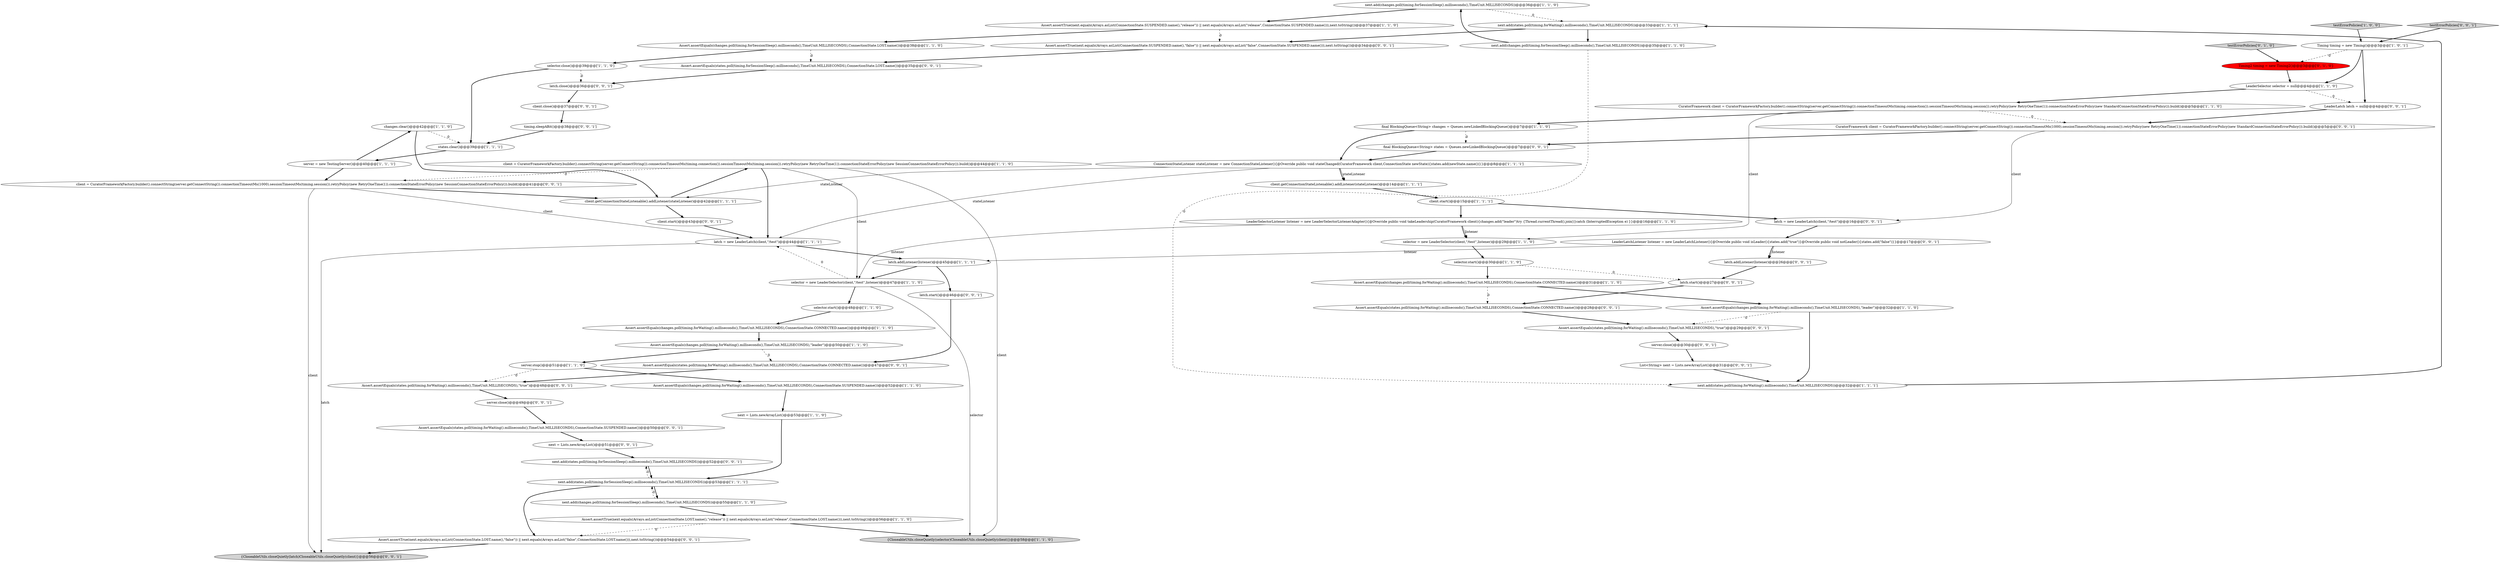 digraph {
4 [style = filled, label = "selector.start()@@@48@@@['1', '1', '0']", fillcolor = white, shape = ellipse image = "AAA0AAABBB1BBB"];
11 [style = filled, label = "states.clear()@@@39@@@['1', '1', '1']", fillcolor = white, shape = ellipse image = "AAA0AAABBB1BBB"];
7 [style = filled, label = "testErrorPolicies['1', '0', '0']", fillcolor = lightgray, shape = diamond image = "AAA0AAABBB1BBB"];
14 [style = filled, label = "next.add(changes.poll(timing.forSessionSleep().milliseconds(),TimeUnit.MILLISECONDS))@@@55@@@['1', '1', '0']", fillcolor = white, shape = ellipse image = "AAA0AAABBB1BBB"];
10 [style = filled, label = "selector = new LeaderSelector(client,\"/test\",listener)@@@29@@@['1', '1', '0']", fillcolor = white, shape = ellipse image = "AAA0AAABBB1BBB"];
26 [style = filled, label = "changes.clear()@@@42@@@['1', '1', '0']", fillcolor = white, shape = ellipse image = "AAA0AAABBB1BBB"];
29 [style = filled, label = "next.add(changes.poll(timing.forSessionSleep().milliseconds(),TimeUnit.MILLISECONDS))@@@35@@@['1', '1', '0']", fillcolor = white, shape = ellipse image = "AAA0AAABBB1BBB"];
41 [style = filled, label = "Assert.assertTrue(next.equals(Arrays.asList(ConnectionState.SUSPENDED.name(),\"false\")) || next.equals(Arrays.asList(\"false\",ConnectionState.SUSPENDED.name())),next.toString())@@@34@@@['0', '0', '1']", fillcolor = white, shape = ellipse image = "AAA0AAABBB3BBB"];
44 [style = filled, label = "Assert.assertEquals(states.poll(timing.forSessionSleep().milliseconds(),TimeUnit.MILLISECONDS),ConnectionState.LOST.name())@@@35@@@['0', '0', '1']", fillcolor = white, shape = ellipse image = "AAA0AAABBB3BBB"];
25 [style = filled, label = "latch = new LeaderLatch(client,\"/test\")@@@44@@@['1', '1', '1']", fillcolor = white, shape = ellipse image = "AAA0AAABBB1BBB"];
37 [style = filled, label = "Assert.assertEquals(changes.poll(timing.forSessionSleep().milliseconds(),TimeUnit.MILLISECONDS),ConnectionState.LOST.name())@@@38@@@['1', '1', '0']", fillcolor = white, shape = ellipse image = "AAA0AAABBB1BBB"];
48 [style = filled, label = "latch.start()@@@27@@@['0', '0', '1']", fillcolor = white, shape = ellipse image = "AAA0AAABBB3BBB"];
40 [style = filled, label = "Assert.assertEquals(states.poll(timing.forWaiting().milliseconds(),TimeUnit.MILLISECONDS),ConnectionState.CONNECTED.name())@@@28@@@['0', '0', '1']", fillcolor = white, shape = ellipse image = "AAA0AAABBB3BBB"];
33 [style = filled, label = "next = Lists.newArrayList()@@@53@@@['1', '1', '0']", fillcolor = white, shape = ellipse image = "AAA0AAABBB1BBB"];
38 [style = filled, label = "testErrorPolicies['0', '1', '0']", fillcolor = lightgray, shape = diamond image = "AAA0AAABBB2BBB"];
50 [style = filled, label = "latch.addListener(listener)@@@26@@@['0', '0', '1']", fillcolor = white, shape = ellipse image = "AAA0AAABBB3BBB"];
36 [style = filled, label = "server = new TestingServer()@@@40@@@['1', '1', '1']", fillcolor = white, shape = ellipse image = "AAA0AAABBB1BBB"];
39 [style = filled, label = "Timing2 timing = new Timing2()@@@3@@@['0', '1', '0']", fillcolor = red, shape = ellipse image = "AAA1AAABBB2BBB"];
16 [style = filled, label = "next.add(states.poll(timing.forSessionSleep().milliseconds(),TimeUnit.MILLISECONDS))@@@53@@@['1', '1', '1']", fillcolor = white, shape = ellipse image = "AAA0AAABBB1BBB"];
61 [style = filled, label = "client.start()@@@43@@@['0', '0', '1']", fillcolor = white, shape = ellipse image = "AAA0AAABBB3BBB"];
46 [style = filled, label = "server.close()@@@49@@@['0', '0', '1']", fillcolor = white, shape = ellipse image = "AAA0AAABBB3BBB"];
49 [style = filled, label = "next = Lists.newArrayList()@@@51@@@['0', '0', '1']", fillcolor = white, shape = ellipse image = "AAA0AAABBB3BBB"];
18 [style = filled, label = "ConnectionStateListener stateListener = new ConnectionStateListener(){@Override public void stateChanged(CuratorFramework client,ConnectionState newState){states.add(newState.name())}}@@@8@@@['1', '1', '1']", fillcolor = white, shape = ellipse image = "AAA0AAABBB1BBB"];
55 [style = filled, label = "LeaderLatchListener listener = new LeaderLatchListener(){@Override public void isLeader(){states.add(\"true\")}@Override public void notLeader(){states.add(\"false\")}}@@@17@@@['0', '0', '1']", fillcolor = white, shape = ellipse image = "AAA0AAABBB3BBB"];
66 [style = filled, label = "final BlockingQueue<String> states = Queues.newLinkedBlockingQueue()@@@7@@@['0', '0', '1']", fillcolor = white, shape = ellipse image = "AAA0AAABBB3BBB"];
43 [style = filled, label = "latch = new LeaderLatch(client,\"/test\")@@@16@@@['0', '0', '1']", fillcolor = white, shape = ellipse image = "AAA0AAABBB3BBB"];
0 [style = filled, label = "Timing timing = new Timing()@@@3@@@['1', '0', '1']", fillcolor = white, shape = ellipse image = "AAA0AAABBB1BBB"];
1 [style = filled, label = "CuratorFramework client = CuratorFrameworkFactory.builder().connectString(server.getConnectString()).connectionTimeoutMs(timing.connection()).sessionTimeoutMs(timing.session()).retryPolicy(new RetryOneTime(1)).connectionStateErrorPolicy(new StandardConnectionStateErrorPolicy()).build()@@@5@@@['1', '1', '0']", fillcolor = white, shape = ellipse image = "AAA0AAABBB1BBB"];
64 [style = filled, label = "next.add(states.poll(timing.forSessionSleep().milliseconds(),TimeUnit.MILLISECONDS))@@@52@@@['0', '0', '1']", fillcolor = white, shape = ellipse image = "AAA0AAABBB3BBB"];
17 [style = filled, label = "client.start()@@@15@@@['1', '1', '1']", fillcolor = white, shape = ellipse image = "AAA0AAABBB1BBB"];
9 [style = filled, label = "Assert.assertEquals(changes.poll(timing.forWaiting().milliseconds(),TimeUnit.MILLISECONDS),ConnectionState.CONNECTED.name())@@@49@@@['1', '1', '0']", fillcolor = white, shape = ellipse image = "AAA0AAABBB1BBB"];
56 [style = filled, label = "testErrorPolicies['0', '0', '1']", fillcolor = lightgray, shape = diamond image = "AAA0AAABBB3BBB"];
63 [style = filled, label = "Assert.assertEquals(states.poll(timing.forWaiting().milliseconds(),TimeUnit.MILLISECONDS),ConnectionState.SUSPENDED.name())@@@50@@@['0', '0', '1']", fillcolor = white, shape = ellipse image = "AAA0AAABBB3BBB"];
22 [style = filled, label = "Assert.assertEquals(changes.poll(timing.forWaiting().milliseconds(),TimeUnit.MILLISECONDS),ConnectionState.CONNECTED.name())@@@31@@@['1', '1', '0']", fillcolor = white, shape = ellipse image = "AAA0AAABBB1BBB"];
27 [style = filled, label = "Assert.assertEquals(changes.poll(timing.forWaiting().milliseconds(),TimeUnit.MILLISECONDS),\"leader\")@@@50@@@['1', '1', '0']", fillcolor = white, shape = ellipse image = "AAA0AAABBB1BBB"];
67 [style = filled, label = "Assert.assertTrue(next.equals(Arrays.asList(ConnectionState.LOST.name(),\"false\")) || next.equals(Arrays.asList(\"false\",ConnectionState.LOST.name())),next.toString())@@@54@@@['0', '0', '1']", fillcolor = white, shape = ellipse image = "AAA0AAABBB3BBB"];
65 [style = filled, label = "{CloseableUtils.closeQuietly(latch)CloseableUtils.closeQuietly(client)}@@@56@@@['0', '0', '1']", fillcolor = lightgray, shape = ellipse image = "AAA0AAABBB3BBB"];
6 [style = filled, label = "latch.addListener(listener)@@@45@@@['1', '1', '1']", fillcolor = white, shape = ellipse image = "AAA0AAABBB1BBB"];
47 [style = filled, label = "Assert.assertEquals(states.poll(timing.forWaiting().milliseconds(),TimeUnit.MILLISECONDS),\"true\")@@@29@@@['0', '0', '1']", fillcolor = white, shape = ellipse image = "AAA0AAABBB3BBB"];
15 [style = filled, label = "{CloseableUtils.closeQuietly(selector)CloseableUtils.closeQuietly(client)}@@@58@@@['1', '1', '0']", fillcolor = lightgray, shape = ellipse image = "AAA0AAABBB1BBB"];
58 [style = filled, label = "List<String> next = Lists.newArrayList()@@@31@@@['0', '0', '1']", fillcolor = white, shape = ellipse image = "AAA0AAABBB3BBB"];
45 [style = filled, label = "Assert.assertEquals(states.poll(timing.forWaiting().milliseconds(),TimeUnit.MILLISECONDS),\"true\")@@@48@@@['0', '0', '1']", fillcolor = white, shape = ellipse image = "AAA0AAABBB3BBB"];
12 [style = filled, label = "final BlockingQueue<String> changes = Queues.newLinkedBlockingQueue()@@@7@@@['1', '1', '0']", fillcolor = white, shape = ellipse image = "AAA0AAABBB1BBB"];
5 [style = filled, label = "client.getConnectionStateListenable().addListener(stateListener)@@@42@@@['1', '1', '1']", fillcolor = white, shape = ellipse image = "AAA0AAABBB1BBB"];
30 [style = filled, label = "next.add(changes.poll(timing.forSessionSleep().milliseconds(),TimeUnit.MILLISECONDS))@@@36@@@['1', '1', '0']", fillcolor = white, shape = ellipse image = "AAA0AAABBB1BBB"];
42 [style = filled, label = "LeaderLatch latch = null@@@4@@@['0', '0', '1']", fillcolor = white, shape = ellipse image = "AAA0AAABBB3BBB"];
28 [style = filled, label = "Assert.assertEquals(changes.poll(timing.forWaiting().milliseconds(),TimeUnit.MILLISECONDS),ConnectionState.SUSPENDED.name())@@@52@@@['1', '1', '0']", fillcolor = white, shape = ellipse image = "AAA0AAABBB1BBB"];
51 [style = filled, label = "latch.close()@@@36@@@['0', '0', '1']", fillcolor = white, shape = ellipse image = "AAA0AAABBB3BBB"];
59 [style = filled, label = "Assert.assertEquals(states.poll(timing.forWaiting().milliseconds(),TimeUnit.MILLISECONDS),ConnectionState.CONNECTED.name())@@@47@@@['0', '0', '1']", fillcolor = white, shape = ellipse image = "AAA0AAABBB3BBB"];
8 [style = filled, label = "client = CuratorFrameworkFactory.builder().connectString(server.getConnectString()).connectionTimeoutMs(timing.connection()).sessionTimeoutMs(timing.session()).retryPolicy(new RetryOneTime(1)).connectionStateErrorPolicy(new SessionConnectionStateErrorPolicy()).build()@@@44@@@['1', '1', '0']", fillcolor = white, shape = ellipse image = "AAA0AAABBB1BBB"];
52 [style = filled, label = "server.close()@@@30@@@['0', '0', '1']", fillcolor = white, shape = ellipse image = "AAA0AAABBB3BBB"];
24 [style = filled, label = "next.add(states.poll(timing.forWaiting().milliseconds(),TimeUnit.MILLISECONDS))@@@32@@@['1', '1', '1']", fillcolor = white, shape = ellipse image = "AAA0AAABBB1BBB"];
21 [style = filled, label = "Assert.assertTrue(next.equals(Arrays.asList(ConnectionState.LOST.name(),\"release\")) || next.equals(Arrays.asList(\"release\",ConnectionState.LOST.name())),next.toString())@@@56@@@['1', '1', '0']", fillcolor = white, shape = ellipse image = "AAA0AAABBB1BBB"];
3 [style = filled, label = "LeaderSelectorListener listener = new LeaderSelectorListenerAdapter(){@Override public void takeLeadership(CuratorFramework client){changes.add(\"leader\")try {Thread.currentThread().join()}catch (InterruptedException e) }}@@@16@@@['1', '1', '0']", fillcolor = white, shape = ellipse image = "AAA0AAABBB1BBB"];
20 [style = filled, label = "Assert.assertEquals(changes.poll(timing.forWaiting().milliseconds(),TimeUnit.MILLISECONDS),\"leader\")@@@32@@@['1', '1', '0']", fillcolor = white, shape = ellipse image = "AAA0AAABBB1BBB"];
57 [style = filled, label = "latch.start()@@@46@@@['0', '0', '1']", fillcolor = white, shape = ellipse image = "AAA0AAABBB3BBB"];
60 [style = filled, label = "client.close()@@@37@@@['0', '0', '1']", fillcolor = white, shape = ellipse image = "AAA0AAABBB3BBB"];
2 [style = filled, label = "selector.close()@@@39@@@['1', '1', '0']", fillcolor = white, shape = ellipse image = "AAA0AAABBB1BBB"];
53 [style = filled, label = "client = CuratorFrameworkFactory.builder().connectString(server.getConnectString()).connectionTimeoutMs(1000).sessionTimeoutMs(timing.session()).retryPolicy(new RetryOneTime(1)).connectionStateErrorPolicy(new SessionConnectionStateErrorPolicy()).build()@@@41@@@['0', '0', '1']", fillcolor = white, shape = ellipse image = "AAA0AAABBB3BBB"];
23 [style = filled, label = "selector = new LeaderSelector(client,\"/test\",listener)@@@47@@@['1', '1', '0']", fillcolor = white, shape = ellipse image = "AAA0AAABBB1BBB"];
19 [style = filled, label = "server.stop()@@@51@@@['1', '1', '0']", fillcolor = white, shape = ellipse image = "AAA0AAABBB1BBB"];
32 [style = filled, label = "Assert.assertTrue(next.equals(Arrays.asList(ConnectionState.SUSPENDED.name(),\"release\")) || next.equals(Arrays.asList(\"release\",ConnectionState.SUSPENDED.name())),next.toString())@@@37@@@['1', '1', '0']", fillcolor = white, shape = ellipse image = "AAA0AAABBB1BBB"];
54 [style = filled, label = "CuratorFramework client = CuratorFrameworkFactory.builder().connectString(server.getConnectString()).connectionTimeoutMs(1000).sessionTimeoutMs(timing.session()).retryPolicy(new RetryOneTime(1)).connectionStateErrorPolicy(new StandardConnectionStateErrorPolicy()).build()@@@5@@@['0', '0', '1']", fillcolor = white, shape = ellipse image = "AAA0AAABBB3BBB"];
31 [style = filled, label = "next.add(states.poll(timing.forWaiting().milliseconds(),TimeUnit.MILLISECONDS))@@@33@@@['1', '1', '1']", fillcolor = white, shape = ellipse image = "AAA0AAABBB1BBB"];
34 [style = filled, label = "LeaderSelector selector = null@@@4@@@['1', '1', '0']", fillcolor = white, shape = ellipse image = "AAA0AAABBB1BBB"];
62 [style = filled, label = "timing.sleepABit()@@@38@@@['0', '0', '1']", fillcolor = white, shape = ellipse image = "AAA0AAABBB3BBB"];
13 [style = filled, label = "selector.start()@@@30@@@['1', '1', '0']", fillcolor = white, shape = ellipse image = "AAA0AAABBB1BBB"];
35 [style = filled, label = "client.getConnectionStateListenable().addListener(stateListener)@@@14@@@['1', '1', '1']", fillcolor = white, shape = ellipse image = "AAA0AAABBB1BBB"];
6->57 [style = bold, label=""];
32->37 [style = bold, label=""];
43->55 [style = bold, label=""];
29->30 [style = bold, label=""];
23->25 [style = dashed, label="0"];
21->15 [style = bold, label=""];
36->53 [style = bold, label=""];
64->16 [style = bold, label=""];
57->59 [style = bold, label=""];
25->6 [style = bold, label=""];
53->25 [style = solid, label="client"];
38->39 [style = bold, label=""];
11->36 [style = bold, label=""];
61->25 [style = bold, label=""];
44->51 [style = bold, label=""];
18->5 [style = solid, label="stateListener"];
29->24 [style = dashed, label="0"];
40->47 [style = bold, label=""];
12->18 [style = bold, label=""];
1->12 [style = bold, label=""];
18->35 [style = bold, label=""];
16->14 [style = bold, label=""];
27->19 [style = bold, label=""];
13->22 [style = bold, label=""];
19->28 [style = bold, label=""];
20->47 [style = dashed, label="0"];
16->67 [style = bold, label=""];
23->15 [style = solid, label="selector"];
49->64 [style = bold, label=""];
33->16 [style = bold, label=""];
39->34 [style = bold, label=""];
0->42 [style = bold, label=""];
60->62 [style = bold, label=""];
31->29 [style = bold, label=""];
54->66 [style = bold, label=""];
7->0 [style = bold, label=""];
32->41 [style = dashed, label="0"];
12->66 [style = dashed, label="0"];
27->59 [style = dashed, label="0"];
19->45 [style = dashed, label="0"];
52->58 [style = bold, label=""];
0->34 [style = bold, label=""];
3->10 [style = bold, label=""];
46->63 [style = bold, label=""];
26->11 [style = dashed, label="0"];
51->60 [style = bold, label=""];
21->67 [style = dashed, label="0"];
1->10 [style = solid, label="client"];
8->23 [style = solid, label="client"];
22->20 [style = bold, label=""];
5->61 [style = bold, label=""];
35->17 [style = bold, label=""];
31->41 [style = bold, label=""];
18->25 [style = solid, label="stateListener"];
45->46 [style = bold, label=""];
14->16 [style = dashed, label="0"];
2->51 [style = dashed, label="0"];
14->21 [style = bold, label=""];
4->9 [style = bold, label=""];
1->54 [style = dashed, label="0"];
55->50 [style = solid, label="listener"];
8->15 [style = solid, label="client"];
6->23 [style = bold, label=""];
59->45 [style = bold, label=""];
58->24 [style = bold, label=""];
30->32 [style = bold, label=""];
50->48 [style = bold, label=""];
13->48 [style = dashed, label="0"];
3->10 [style = solid, label="listener"];
9->27 [style = bold, label=""];
17->43 [style = bold, label=""];
62->11 [style = bold, label=""];
10->13 [style = bold, label=""];
24->31 [style = bold, label=""];
17->3 [style = bold, label=""];
37->2 [style = bold, label=""];
55->50 [style = bold, label=""];
47->52 [style = bold, label=""];
2->11 [style = bold, label=""];
34->42 [style = dashed, label="0"];
5->8 [style = bold, label=""];
22->40 [style = dashed, label="0"];
53->5 [style = bold, label=""];
26->5 [style = bold, label=""];
34->1 [style = bold, label=""];
3->23 [style = solid, label="listener"];
55->6 [style = solid, label="listener"];
25->65 [style = solid, label="latch"];
63->49 [style = bold, label=""];
23->4 [style = bold, label=""];
56->0 [style = bold, label=""];
8->53 [style = dashed, label="0"];
53->65 [style = solid, label="client"];
36->26 [style = bold, label=""];
0->39 [style = dashed, label="0"];
67->65 [style = bold, label=""];
30->31 [style = dashed, label="0"];
48->40 [style = bold, label=""];
28->33 [style = bold, label=""];
66->18 [style = bold, label=""];
42->54 [style = bold, label=""];
37->44 [style = dashed, label="0"];
20->24 [style = bold, label=""];
41->44 [style = bold, label=""];
8->25 [style = bold, label=""];
16->64 [style = dashed, label="0"];
54->43 [style = solid, label="client"];
18->35 [style = solid, label="stateListener"];
}
